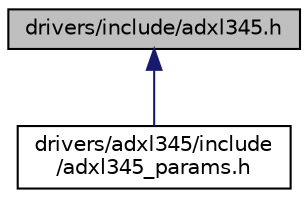digraph "drivers/include/adxl345.h"
{
 // LATEX_PDF_SIZE
  edge [fontname="Helvetica",fontsize="10",labelfontname="Helvetica",labelfontsize="10"];
  node [fontname="Helvetica",fontsize="10",shape=record];
  Node1 [label="drivers/include/adxl345.h",height=0.2,width=0.4,color="black", fillcolor="grey75", style="filled", fontcolor="black",tooltip="Interface definition for the ADXL345."];
  Node1 -> Node2 [dir="back",color="midnightblue",fontsize="10",style="solid",fontname="Helvetica"];
  Node2 [label="drivers/adxl345/include\l/adxl345_params.h",height=0.2,width=0.4,color="black", fillcolor="white", style="filled",URL="$adxl345__params_8h.html",tooltip="Default configuration for ADXL345 devices."];
}
